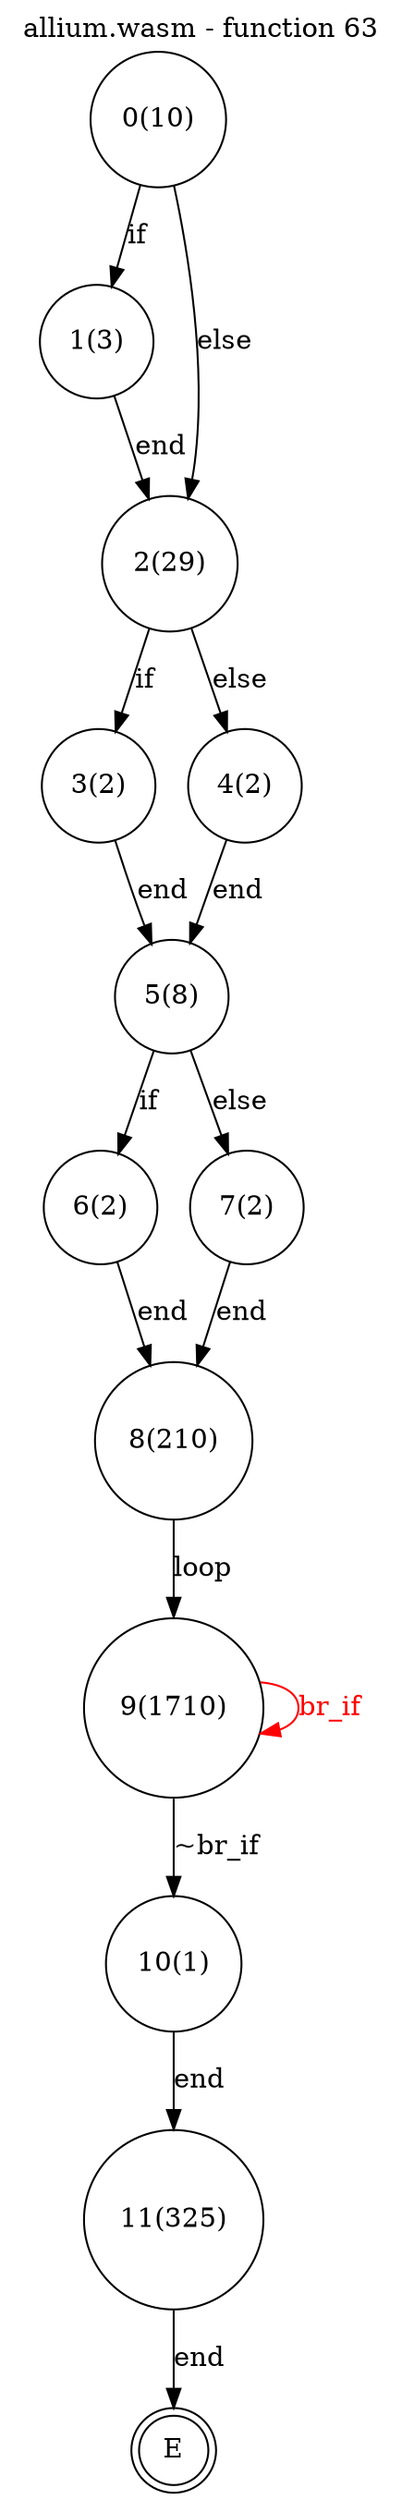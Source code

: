 digraph finite_state_machine {
    label = "allium.wasm - function 63"
    labelloc =  t
    labelfontsize = 16
    labelfontcolor = black
    labelfontname = "Helvetica"
    node [shape = doublecircle]; E ;
node [shape=circle, fontcolor=black, style="", label="0(10)"]0
node [shape=circle, fontcolor=black, style="", label="1(3)"]1
node [shape=circle, fontcolor=black, style="", label="2(29)"]2
node [shape=circle, fontcolor=black, style="", label="3(2)"]3
node [shape=circle, fontcolor=black, style="", label="4(2)"]4
node [shape=circle, fontcolor=black, style="", label="5(8)"]5
node [shape=circle, fontcolor=black, style="", label="6(2)"]6
node [shape=circle, fontcolor=black, style="", label="7(2)"]7
node [shape=circle, fontcolor=black, style="", label="8(210)"]8
node [shape=circle, fontcolor=black, style="", label="9(1710)"]9
node [shape=circle, fontcolor=black, style="", label="10(1)"]10
node [shape=circle, fontcolor=black, style="", label="11(325)"]11
node [shape=circle, fontcolor=black, style="", label="E"]E
    0 -> 1[label="if"];
    0 -> 2[label="else"];
    1 -> 2[label="end"];
    2 -> 3[label="if"];
    2 -> 4[label="else"];
    3 -> 5[label="end"];
    4 -> 5[label="end"];
    5 -> 6[label="if"];
    5 -> 7[label="else"];
    6 -> 8[label="end"];
    7 -> 8[label="end"];
    8 -> 9[label="loop"];
    9 -> 10[label="~br_if"];
    9 -> 9[color="red" fontcolor="red" label="br_if"];
    10 -> 11[label="end"];
    11 -> E[label="end"];
}
